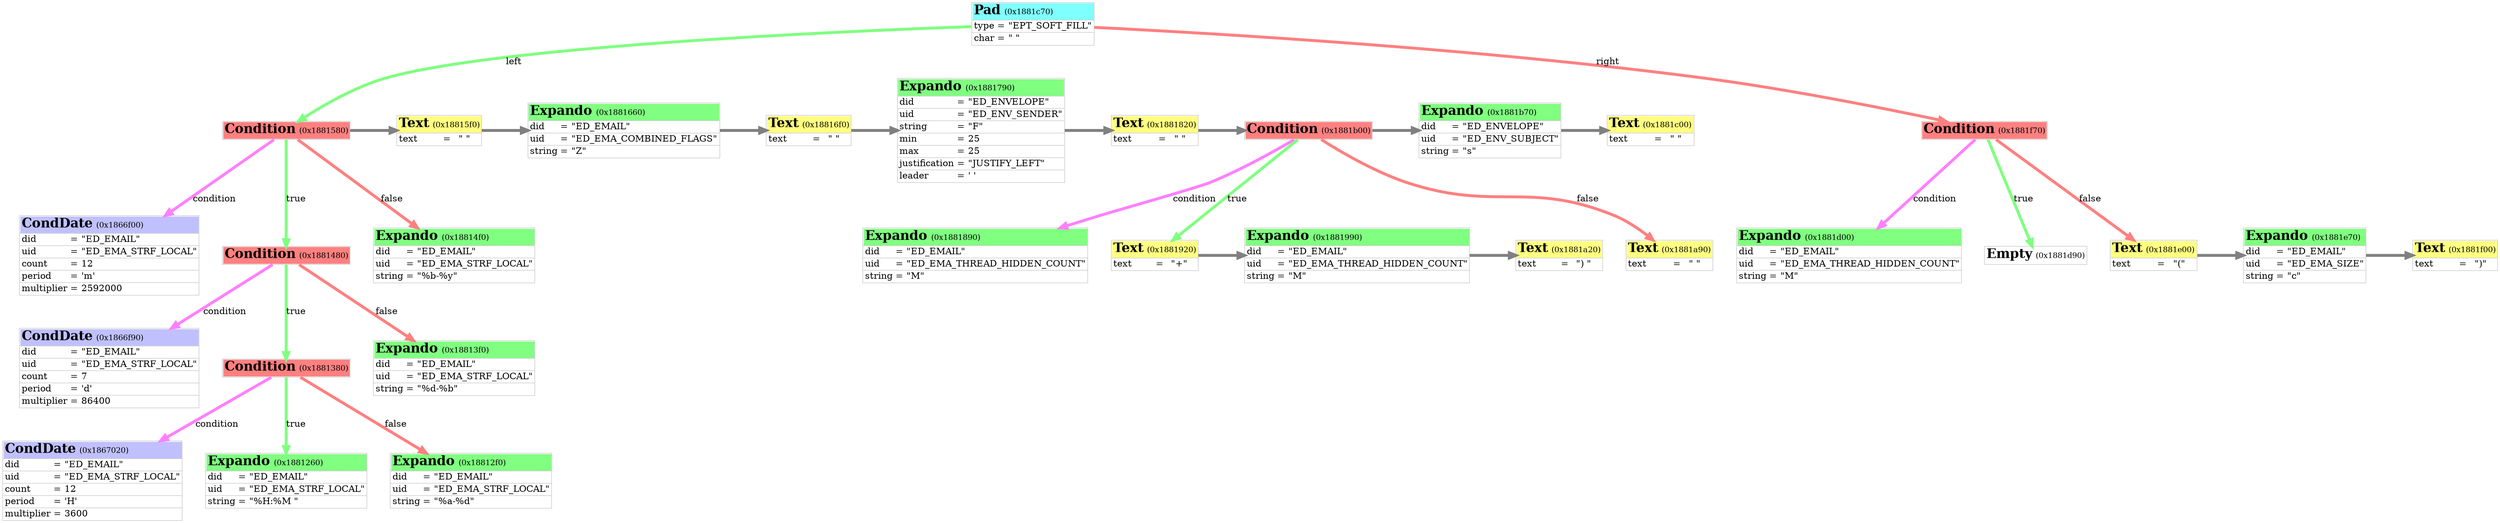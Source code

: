 digraph neomutt
{

	graph [
		rankdir="TB"
		nodesep="0.5"
		ranksep="0.5"
	];

	node [
		shape="plain"
	];

	edge [
		penwidth="4.5"
		arrowsize="1.0"
		color="#c0c0c0"
	];

	obj_0x1881c70 [
		label=<<table cellspacing="0" border="1" rows="*" color="#d0d0d0">
		<tr>
			<td border="0" align="left" bgcolor="#80ffff" port="top" colspan="3"><font color="#000000" point-size="20"><b>Pad</b></font> <font point-size="12">(0x1881c70)</font></td>
		</tr>
		<tr>
			<td border="0" align="left">type</td>
			<td border="0">=</td>
			<td border="0" align="left">"EPT_SOFT_FILL"</td>
		</tr>
		<tr>
			<td border="0" align="left">char</td>
			<td border="0">=</td>
			<td border="0" align="left">" "</td>
		</tr>
		</table>>
	];

	obj_0x1881580 [
		label=<<table cellspacing="0" border="1" rows="*" color="#d0d0d0">
		<tr>
			<td border="0" align="left" bgcolor="#ff8080" port="top" colspan="3"><font color="#000000" point-size="20"><b>Condition</b></font> <font point-size="12">(0x1881580)</font></td>
		</tr>
		</table>>
	];

	obj_0x1866f00 [
		label=<<table cellspacing="0" border="1" rows="*" color="#d0d0d0">
		<tr>
			<td border="0" align="left" bgcolor="#c0c0ff" port="top" colspan="3"><font color="#000000" point-size="20"><b>CondDate</b></font> <font point-size="12">(0x1866f00)</font></td>
		</tr>
		<tr>
			<td border="0" align="left">did</td>
			<td border="0">=</td>
			<td border="0" align="left">"ED_EMAIL"</td>
		</tr>
		<tr>
			<td border="0" align="left">uid</td>
			<td border="0">=</td>
			<td border="0" align="left">"ED_EMA_STRF_LOCAL"</td>
		</tr>
		<tr>
			<td border="0" align="left">count</td>
			<td border="0">=</td>
			<td border="0" align="left">12</td>
		</tr>
		<tr>
			<td border="0" align="left">period</td>
			<td border="0">=</td>
			<td border="0" align="left">'m'</td>
		</tr>
		<tr>
			<td border="0" align="left">multiplier</td>
			<td border="0">=</td>
			<td border="0" align="left">2592000</td>
		</tr>
		</table>>
	];

	obj_0x1881480 [
		label=<<table cellspacing="0" border="1" rows="*" color="#d0d0d0">
		<tr>
			<td border="0" align="left" bgcolor="#ff8080" port="top" colspan="3"><font color="#000000" point-size="20"><b>Condition</b></font> <font point-size="12">(0x1881480)</font></td>
		</tr>
		</table>>
	];

	obj_0x1866f90 [
		label=<<table cellspacing="0" border="1" rows="*" color="#d0d0d0">
		<tr>
			<td border="0" align="left" bgcolor="#c0c0ff" port="top" colspan="3"><font color="#000000" point-size="20"><b>CondDate</b></font> <font point-size="12">(0x1866f90)</font></td>
		</tr>
		<tr>
			<td border="0" align="left">did</td>
			<td border="0">=</td>
			<td border="0" align="left">"ED_EMAIL"</td>
		</tr>
		<tr>
			<td border="0" align="left">uid</td>
			<td border="0">=</td>
			<td border="0" align="left">"ED_EMA_STRF_LOCAL"</td>
		</tr>
		<tr>
			<td border="0" align="left">count</td>
			<td border="0">=</td>
			<td border="0" align="left">7</td>
		</tr>
		<tr>
			<td border="0" align="left">period</td>
			<td border="0">=</td>
			<td border="0" align="left">'d'</td>
		</tr>
		<tr>
			<td border="0" align="left">multiplier</td>
			<td border="0">=</td>
			<td border="0" align="left">86400</td>
		</tr>
		</table>>
	];

	obj_0x1881380 [
		label=<<table cellspacing="0" border="1" rows="*" color="#d0d0d0">
		<tr>
			<td border="0" align="left" bgcolor="#ff8080" port="top" colspan="3"><font color="#000000" point-size="20"><b>Condition</b></font> <font point-size="12">(0x1881380)</font></td>
		</tr>
		</table>>
	];

	obj_0x1867020 [
		label=<<table cellspacing="0" border="1" rows="*" color="#d0d0d0">
		<tr>
			<td border="0" align="left" bgcolor="#c0c0ff" port="top" colspan="3"><font color="#000000" point-size="20"><b>CondDate</b></font> <font point-size="12">(0x1867020)</font></td>
		</tr>
		<tr>
			<td border="0" align="left">did</td>
			<td border="0">=</td>
			<td border="0" align="left">"ED_EMAIL"</td>
		</tr>
		<tr>
			<td border="0" align="left">uid</td>
			<td border="0">=</td>
			<td border="0" align="left">"ED_EMA_STRF_LOCAL"</td>
		</tr>
		<tr>
			<td border="0" align="left">count</td>
			<td border="0">=</td>
			<td border="0" align="left">12</td>
		</tr>
		<tr>
			<td border="0" align="left">period</td>
			<td border="0">=</td>
			<td border="0" align="left">'H'</td>
		</tr>
		<tr>
			<td border="0" align="left">multiplier</td>
			<td border="0">=</td>
			<td border="0" align="left">3600</td>
		</tr>
		</table>>
	];

	obj_0x1881260 [
		label=<<table cellspacing="0" border="1" rows="*" color="#d0d0d0">
		<tr>
			<td border="0" align="left" bgcolor="#80ff80" port="top" colspan="3"><font color="#000000" point-size="20"><b>Expando</b></font> <font point-size="12">(0x1881260)</font></td>
		</tr>
		<tr>
			<td border="0" align="left">did</td>
			<td border="0">=</td>
			<td border="0" align="left">"ED_EMAIL"</td>
		</tr>
		<tr>
			<td border="0" align="left">uid</td>
			<td border="0">=</td>
			<td border="0" align="left">"ED_EMA_STRF_LOCAL"</td>
		</tr>
		<tr>
			<td border="0" align="left">string</td>
			<td border="0">=</td>
			<td border="0" align="left">"%H:%M "</td>
		</tr>
		</table>>
	];

	obj_0x18812f0 [
		label=<<table cellspacing="0" border="1" rows="*" color="#d0d0d0">
		<tr>
			<td border="0" align="left" bgcolor="#80ff80" port="top" colspan="3"><font color="#000000" point-size="20"><b>Expando</b></font> <font point-size="12">(0x18812f0)</font></td>
		</tr>
		<tr>
			<td border="0" align="left">did</td>
			<td border="0">=</td>
			<td border="0" align="left">"ED_EMAIL"</td>
		</tr>
		<tr>
			<td border="0" align="left">uid</td>
			<td border="0">=</td>
			<td border="0" align="left">"ED_EMA_STRF_LOCAL"</td>
		</tr>
		<tr>
			<td border="0" align="left">string</td>
			<td border="0">=</td>
			<td border="0" align="left">"%a-%d"</td>
		</tr>
		</table>>
	];

	obj_0x18813f0 [
		label=<<table cellspacing="0" border="1" rows="*" color="#d0d0d0">
		<tr>
			<td border="0" align="left" bgcolor="#80ff80" port="top" colspan="3"><font color="#000000" point-size="20"><b>Expando</b></font> <font point-size="12">(0x18813f0)</font></td>
		</tr>
		<tr>
			<td border="0" align="left">did</td>
			<td border="0">=</td>
			<td border="0" align="left">"ED_EMAIL"</td>
		</tr>
		<tr>
			<td border="0" align="left">uid</td>
			<td border="0">=</td>
			<td border="0" align="left">"ED_EMA_STRF_LOCAL"</td>
		</tr>
		<tr>
			<td border="0" align="left">string</td>
			<td border="0">=</td>
			<td border="0" align="left">"%d-%b"</td>
		</tr>
		</table>>
	];

	obj_0x18814f0 [
		label=<<table cellspacing="0" border="1" rows="*" color="#d0d0d0">
		<tr>
			<td border="0" align="left" bgcolor="#80ff80" port="top" colspan="3"><font color="#000000" point-size="20"><b>Expando</b></font> <font point-size="12">(0x18814f0)</font></td>
		</tr>
		<tr>
			<td border="0" align="left">did</td>
			<td border="0">=</td>
			<td border="0" align="left">"ED_EMAIL"</td>
		</tr>
		<tr>
			<td border="0" align="left">uid</td>
			<td border="0">=</td>
			<td border="0" align="left">"ED_EMA_STRF_LOCAL"</td>
		</tr>
		<tr>
			<td border="0" align="left">string</td>
			<td border="0">=</td>
			<td border="0" align="left">"%b-%y"</td>
		</tr>
		</table>>
	];

	obj_0x18815f0 [
		label=<<table cellspacing="0" border="1" rows="*" color="#d0d0d0">
		<tr>
			<td border="0" align="left" bgcolor="#ffff80" port="top" colspan="3"><font color="#000000" point-size="20"><b>Text</b></font> <font point-size="12">(0x18815f0)</font></td>
		</tr>
		<tr>
			<td border="0" align="left">text</td>
			<td border="0">=</td>
			<td border="0" align="left">" "</td>
		</tr>
		</table>>
	];

	obj_0x1881660 [
		label=<<table cellspacing="0" border="1" rows="*" color="#d0d0d0">
		<tr>
			<td border="0" align="left" bgcolor="#80ff80" port="top" colspan="3"><font color="#000000" point-size="20"><b>Expando</b></font> <font point-size="12">(0x1881660)</font></td>
		</tr>
		<tr>
			<td border="0" align="left">did</td>
			<td border="0">=</td>
			<td border="0" align="left">"ED_EMAIL"</td>
		</tr>
		<tr>
			<td border="0" align="left">uid</td>
			<td border="0">=</td>
			<td border="0" align="left">"ED_EMA_COMBINED_FLAGS"</td>
		</tr>
		<tr>
			<td border="0" align="left">string</td>
			<td border="0">=</td>
			<td border="0" align="left">"Z"</td>
		</tr>
		</table>>
	];

	obj_0x18816f0 [
		label=<<table cellspacing="0" border="1" rows="*" color="#d0d0d0">
		<tr>
			<td border="0" align="left" bgcolor="#ffff80" port="top" colspan="3"><font color="#000000" point-size="20"><b>Text</b></font> <font point-size="12">(0x18816f0)</font></td>
		</tr>
		<tr>
			<td border="0" align="left">text</td>
			<td border="0">=</td>
			<td border="0" align="left">" "</td>
		</tr>
		</table>>
	];

	obj_0x1881790 [
		label=<<table cellspacing="0" border="1" rows="*" color="#d0d0d0">
		<tr>
			<td border="0" align="left" bgcolor="#80ff80" port="top" colspan="3"><font color="#000000" point-size="20"><b>Expando</b></font> <font point-size="12">(0x1881790)</font></td>
		</tr>
		<tr>
			<td border="0" align="left">did</td>
			<td border="0">=</td>
			<td border="0" align="left">"ED_ENVELOPE"</td>
		</tr>
		<tr>
			<td border="0" align="left">uid</td>
			<td border="0">=</td>
			<td border="0" align="left">"ED_ENV_SENDER"</td>
		</tr>
		<tr>
			<td border="0" align="left">string</td>
			<td border="0">=</td>
			<td border="0" align="left">"F"</td>
		</tr>
		<tr>
			<td border="0" align="left">min</td>
			<td border="0">=</td>
			<td border="0" align="left">25</td>
		</tr>
		<tr>
			<td border="0" align="left">max</td>
			<td border="0">=</td>
			<td border="0" align="left">25</td>
		</tr>
		<tr>
			<td border="0" align="left">justification</td>
			<td border="0">=</td>
			<td border="0" align="left">"JUSTIFY_LEFT"</td>
		</tr>
		<tr>
			<td border="0" align="left">leader</td>
			<td border="0">=</td>
			<td border="0" align="left">' '</td>
		</tr>
		</table>>
	];

	obj_0x1881820 [
		label=<<table cellspacing="0" border="1" rows="*" color="#d0d0d0">
		<tr>
			<td border="0" align="left" bgcolor="#ffff80" port="top" colspan="3"><font color="#000000" point-size="20"><b>Text</b></font> <font point-size="12">(0x1881820)</font></td>
		</tr>
		<tr>
			<td border="0" align="left">text</td>
			<td border="0">=</td>
			<td border="0" align="left">" "</td>
		</tr>
		</table>>
	];

	obj_0x1881b00 [
		label=<<table cellspacing="0" border="1" rows="*" color="#d0d0d0">
		<tr>
			<td border="0" align="left" bgcolor="#ff8080" port="top" colspan="3"><font color="#000000" point-size="20"><b>Condition</b></font> <font point-size="12">(0x1881b00)</font></td>
		</tr>
		</table>>
	];

	obj_0x1881890 [
		label=<<table cellspacing="0" border="1" rows="*" color="#d0d0d0">
		<tr>
			<td border="0" align="left" bgcolor="#80ff80" port="top" colspan="3"><font color="#000000" point-size="20"><b>Expando</b></font> <font point-size="12">(0x1881890)</font></td>
		</tr>
		<tr>
			<td border="0" align="left">did</td>
			<td border="0">=</td>
			<td border="0" align="left">"ED_EMAIL"</td>
		</tr>
		<tr>
			<td border="0" align="left">uid</td>
			<td border="0">=</td>
			<td border="0" align="left">"ED_EMA_THREAD_HIDDEN_COUNT"</td>
		</tr>
		<tr>
			<td border="0" align="left">string</td>
			<td border="0">=</td>
			<td border="0" align="left">"M"</td>
		</tr>
		</table>>
	];

	obj_0x1881920 [
		label=<<table cellspacing="0" border="1" rows="*" color="#d0d0d0">
		<tr>
			<td border="0" align="left" bgcolor="#ffff80" port="top" colspan="3"><font color="#000000" point-size="20"><b>Text</b></font> <font point-size="12">(0x1881920)</font></td>
		</tr>
		<tr>
			<td border="0" align="left">text</td>
			<td border="0">=</td>
			<td border="0" align="left">"+"</td>
		</tr>
		</table>>
	];

	obj_0x1881990 [
		label=<<table cellspacing="0" border="1" rows="*" color="#d0d0d0">
		<tr>
			<td border="0" align="left" bgcolor="#80ff80" port="top" colspan="3"><font color="#000000" point-size="20"><b>Expando</b></font> <font point-size="12">(0x1881990)</font></td>
		</tr>
		<tr>
			<td border="0" align="left">did</td>
			<td border="0">=</td>
			<td border="0" align="left">"ED_EMAIL"</td>
		</tr>
		<tr>
			<td border="0" align="left">uid</td>
			<td border="0">=</td>
			<td border="0" align="left">"ED_EMA_THREAD_HIDDEN_COUNT"</td>
		</tr>
		<tr>
			<td border="0" align="left">string</td>
			<td border="0">=</td>
			<td border="0" align="left">"M"</td>
		</tr>
		</table>>
	];

	obj_0x1881a20 [
		label=<<table cellspacing="0" border="1" rows="*" color="#d0d0d0">
		<tr>
			<td border="0" align="left" bgcolor="#ffff80" port="top" colspan="3"><font color="#000000" point-size="20"><b>Text</b></font> <font point-size="12">(0x1881a20)</font></td>
		</tr>
		<tr>
			<td border="0" align="left">text</td>
			<td border="0">=</td>
			<td border="0" align="left">") "</td>
		</tr>
		</table>>
	];

	obj_0x1881a90 [
		label=<<table cellspacing="0" border="1" rows="*" color="#d0d0d0">
		<tr>
			<td border="0" align="left" bgcolor="#ffff80" port="top" colspan="3"><font color="#000000" point-size="20"><b>Text</b></font> <font point-size="12">(0x1881a90)</font></td>
		</tr>
		<tr>
			<td border="0" align="left">text</td>
			<td border="0">=</td>
			<td border="0" align="left">" "</td>
		</tr>
		</table>>
	];

	obj_0x1881b70 [
		label=<<table cellspacing="0" border="1" rows="*" color="#d0d0d0">
		<tr>
			<td border="0" align="left" bgcolor="#80ff80" port="top" colspan="3"><font color="#000000" point-size="20"><b>Expando</b></font> <font point-size="12">(0x1881b70)</font></td>
		</tr>
		<tr>
			<td border="0" align="left">did</td>
			<td border="0">=</td>
			<td border="0" align="left">"ED_ENVELOPE"</td>
		</tr>
		<tr>
			<td border="0" align="left">uid</td>
			<td border="0">=</td>
			<td border="0" align="left">"ED_ENV_SUBJECT"</td>
		</tr>
		<tr>
			<td border="0" align="left">string</td>
			<td border="0">=</td>
			<td border="0" align="left">"s"</td>
		</tr>
		</table>>
	];

	obj_0x1881c00 [
		label=<<table cellspacing="0" border="1" rows="*" color="#d0d0d0">
		<tr>
			<td border="0" align="left" bgcolor="#ffff80" port="top" colspan="3"><font color="#000000" point-size="20"><b>Text</b></font> <font point-size="12">(0x1881c00)</font></td>
		</tr>
		<tr>
			<td border="0" align="left">text</td>
			<td border="0">=</td>
			<td border="0" align="left">" "</td>
		</tr>
		</table>>
	];

	obj_0x1881f70 [
		label=<<table cellspacing="0" border="1" rows="*" color="#d0d0d0">
		<tr>
			<td border="0" align="left" bgcolor="#ff8080" port="top" colspan="3"><font color="#000000" point-size="20"><b>Condition</b></font> <font point-size="12">(0x1881f70)</font></td>
		</tr>
		</table>>
	];

	obj_0x1881d00 [
		label=<<table cellspacing="0" border="1" rows="*" color="#d0d0d0">
		<tr>
			<td border="0" align="left" bgcolor="#80ff80" port="top" colspan="3"><font color="#000000" point-size="20"><b>Expando</b></font> <font point-size="12">(0x1881d00)</font></td>
		</tr>
		<tr>
			<td border="0" align="left">did</td>
			<td border="0">=</td>
			<td border="0" align="left">"ED_EMAIL"</td>
		</tr>
		<tr>
			<td border="0" align="left">uid</td>
			<td border="0">=</td>
			<td border="0" align="left">"ED_EMA_THREAD_HIDDEN_COUNT"</td>
		</tr>
		<tr>
			<td border="0" align="left">string</td>
			<td border="0">=</td>
			<td border="0" align="left">"M"</td>
		</tr>
		</table>>
	];

	obj_0x1881d90 [
		label=<<table cellspacing="0" border="1" rows="*" color="#d0d0d0">
		<tr>
			<td border="0" align="left" bgcolor="#ffffff" port="top" colspan="3"><font color="#000000" point-size="20"><b>Empty</b></font> <font point-size="12">(0x1881d90)</font></td>
		</tr>
		</table>>
	];

	obj_0x1881e00 [
		label=<<table cellspacing="0" border="1" rows="*" color="#d0d0d0">
		<tr>
			<td border="0" align="left" bgcolor="#ffff80" port="top" colspan="3"><font color="#000000" point-size="20"><b>Text</b></font> <font point-size="12">(0x1881e00)</font></td>
		</tr>
		<tr>
			<td border="0" align="left">text</td>
			<td border="0">=</td>
			<td border="0" align="left">"("</td>
		</tr>
		</table>>
	];

	obj_0x1881e70 [
		label=<<table cellspacing="0" border="1" rows="*" color="#d0d0d0">
		<tr>
			<td border="0" align="left" bgcolor="#80ff80" port="top" colspan="3"><font color="#000000" point-size="20"><b>Expando</b></font> <font point-size="12">(0x1881e70)</font></td>
		</tr>
		<tr>
			<td border="0" align="left">did</td>
			<td border="0">=</td>
			<td border="0" align="left">"ED_EMAIL"</td>
		</tr>
		<tr>
			<td border="0" align="left">uid</td>
			<td border="0">=</td>
			<td border="0" align="left">"ED_EMA_SIZE"</td>
		</tr>
		<tr>
			<td border="0" align="left">string</td>
			<td border="0">=</td>
			<td border="0" align="left">"c"</td>
		</tr>
		</table>>
	];

	obj_0x1881f00 [
		label=<<table cellspacing="0" border="1" rows="*" color="#d0d0d0">
		<tr>
			<td border="0" align="left" bgcolor="#ffff80" port="top" colspan="3"><font color="#000000" point-size="20"><b>Text</b></font> <font point-size="12">(0x1881f00)</font></td>
		</tr>
		<tr>
			<td border="0" align="left">text</td>
			<td border="0">=</td>
			<td border="0" align="left">")"</td>
		</tr>
		</table>>
	];


	{ rank=same obj_0x1866f00 };
	obj_0x1881580 -> obj_0x1866f00 [  edgetooltip="Condition->condition" label="condition" color="#ff80ff" ];
	{ rank=same obj_0x1866f90 };
	obj_0x1881480 -> obj_0x1866f90 [  edgetooltip="Condition->condition" label="condition" color="#ff80ff" ];
	{ rank=same obj_0x1867020 };
	obj_0x1881380 -> obj_0x1867020 [  edgetooltip="Condition->condition" label="condition" color="#ff80ff" ];
	{ rank=same obj_0x1881260 };
	obj_0x1881380 -> obj_0x1881260 [  edgetooltip="Condition->true" label="true" color="#80ff80" ];
	{ rank=same obj_0x18812f0 };
	obj_0x1881380 -> obj_0x18812f0 [  edgetooltip="Condition->false" label="false" color="#ff8080" ];
	{ rank=same obj_0x1881380 };
	obj_0x1881480 -> obj_0x1881380 [  edgetooltip="Condition->true" label="true" color="#80ff80" ];
	{ rank=same obj_0x18813f0 };
	obj_0x1881480 -> obj_0x18813f0 [  edgetooltip="Condition->false" label="false" color="#ff8080" ];
	{ rank=same obj_0x1881480 };
	obj_0x1881580 -> obj_0x1881480 [  edgetooltip="Condition->true" label="true" color="#80ff80" ];
	{ rank=same obj_0x18814f0 };
	obj_0x1881580 -> obj_0x18814f0 [  edgetooltip="Condition->false" label="false" color="#ff8080" ];
	obj_0x1881580 -> obj_0x18815f0 [  edgetooltip="ExpandoNode->next"  color="#808080" ];
	obj_0x18815f0 -> obj_0x1881660 [  edgetooltip="ExpandoNode->next"  color="#808080" ];
	obj_0x1881660 -> obj_0x18816f0 [  edgetooltip="ExpandoNode->next"  color="#808080" ];
	obj_0x18816f0 -> obj_0x1881790 [  edgetooltip="ExpandoNode->next"  color="#808080" ];
	obj_0x1881790 -> obj_0x1881820 [  edgetooltip="ExpandoNode->next"  color="#808080" ];
	{ rank=same obj_0x1881890 };
	obj_0x1881b00 -> obj_0x1881890 [  edgetooltip="Condition->condition" label="condition" color="#ff80ff" ];
	obj_0x1881920 -> obj_0x1881990 [  edgetooltip="ExpandoNode->next"  color="#808080" ];
	obj_0x1881990 -> obj_0x1881a20 [  edgetooltip="ExpandoNode->next"  color="#808080" ];
	{ rank=same obj_0x1881920 obj_0x1881990 obj_0x1881a20 };
	obj_0x1881b00 -> obj_0x1881920 [  edgetooltip="Condition->true" label="true" color="#80ff80" ];
	{ rank=same obj_0x1881a90 };
	obj_0x1881b00 -> obj_0x1881a90 [  edgetooltip="Condition->false" label="false" color="#ff8080" ];
	obj_0x1881820 -> obj_0x1881b00 [  edgetooltip="ExpandoNode->next"  color="#808080" ];
	obj_0x1881b00 -> obj_0x1881b70 [  edgetooltip="ExpandoNode->next"  color="#808080" ];
	obj_0x1881b70 -> obj_0x1881c00 [  edgetooltip="ExpandoNode->next"  color="#808080" ];
	{ rank=same obj_0x1881580 obj_0x18815f0 obj_0x1881660 obj_0x18816f0 obj_0x1881790 obj_0x1881820 obj_0x1881b00 obj_0x1881b70 obj_0x1881c00 };
	obj_0x1881c70 -> obj_0x1881580 [  edgetooltip="Pad->left" label="left" color="#80ff80" ];
	{ rank=same obj_0x1881d00 };
	obj_0x1881f70 -> obj_0x1881d00 [  edgetooltip="Condition->condition" label="condition" color="#ff80ff" ];
	{ rank=same obj_0x1881d90 };
	obj_0x1881f70 -> obj_0x1881d90 [  edgetooltip="Condition->true" label="true" color="#80ff80" ];
	obj_0x1881e00 -> obj_0x1881e70 [  edgetooltip="ExpandoNode->next"  color="#808080" ];
	obj_0x1881e70 -> obj_0x1881f00 [  edgetooltip="ExpandoNode->next"  color="#808080" ];
	{ rank=same obj_0x1881e00 obj_0x1881e70 obj_0x1881f00 };
	obj_0x1881f70 -> obj_0x1881e00 [  edgetooltip="Condition->false" label="false" color="#ff8080" ];
	{ rank=same obj_0x1881f70 };
	obj_0x1881c70 -> obj_0x1881f70 [  edgetooltip="Pad->right" label="right" color="#ff8080" ];
	{ rank=same obj_0x1881c70 };

}
